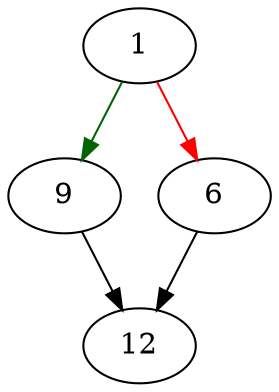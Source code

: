 strict digraph "uid_to_name" {
	// Node definitions.
	1 [entry=true];
	9;
	6;
	12;

	// Edge definitions.
	1 -> 9 [
		color=darkgreen
		cond=true
	];
	1 -> 6 [
		color=red
		cond=false
	];
	9 -> 12;
	6 -> 12;
}